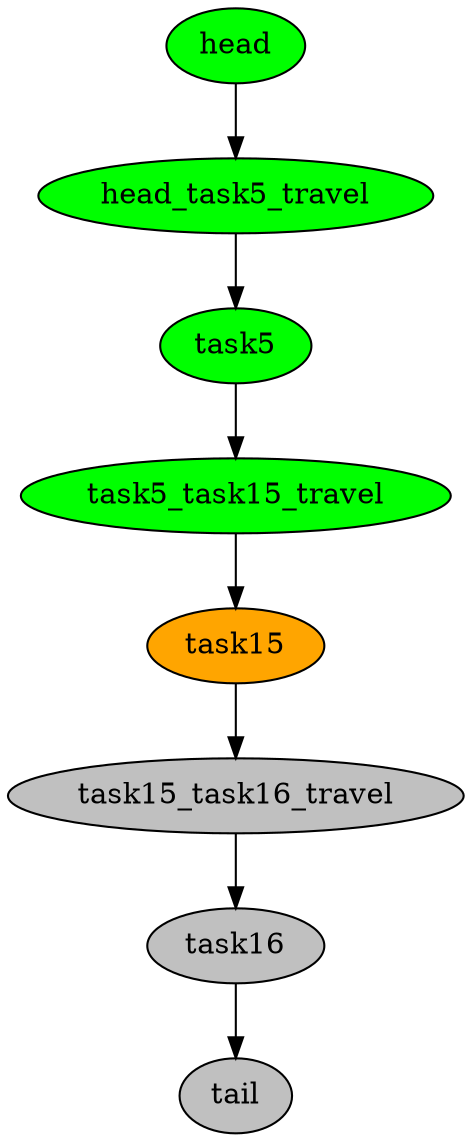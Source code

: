 digraph timeline {
head[label="head",style=filled,fillcolor=green,fontcolor=black];
head_task5_travel[label="head_task5_travel",style=filled,fillcolor=green,fontcolor=black];
task5[label="task5",style=filled,fillcolor=green,fontcolor=black];
task5_task15_travel[label="task5_task15_travel",style=filled,fillcolor=green,fontcolor=black];
task15[label="task15",style=filled,fillcolor=orange,fontcolor=black];
task15_task16_travel[label="task15_task16_travel",style=filled,fillcolor=gray,fontcolor=black];
task16[label="task16",style=filled,fillcolor=gray,fontcolor=black];
tail[label="tail",style=filled,fillcolor=gray,fontcolor=black];
"head"->"head_task5_travel"[color=black];
"head_task5_travel"->"task5"[color=black];
"task5"->"task5_task15_travel"[color=black];
"task5_task15_travel"->"task15"[color=black];
"task15"->"task15_task16_travel"[color=black];
"task15_task16_travel"->"task16"[color=black];
"task16"->"tail"[color=black];
}
